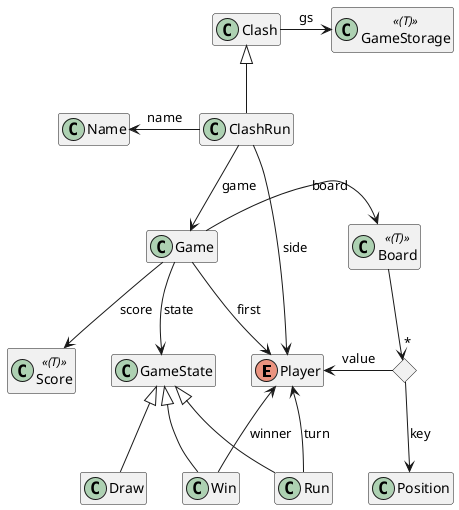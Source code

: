 @startuml
'https://plantuml.com/class-diagram

hide empty members

enum Player
class Game
class Board <<(T)>>
class Position

Game -> Board : board
Game --> Player : first
<> MapEntry
Board --> "*" MapEntry
MapEntry --> Position : key
Player <- MapEntry : value

Game --> GameState : state
GameState <|-- Run
Run -up-> Player : turn
GameState <|-- Draw
GameState <|-- Win
Win -up-> Player : winner

class Score <<(T)>>
Game --> Score : score
Score -[hidden] GameState




Clash <|-- ClashRun
ClashRun --> Game : game
Name <- ClashRun : name
ClashRun -> Player : side
Clash -> GameStorage : gs
class GameStorage <<(T)>>
@enduml